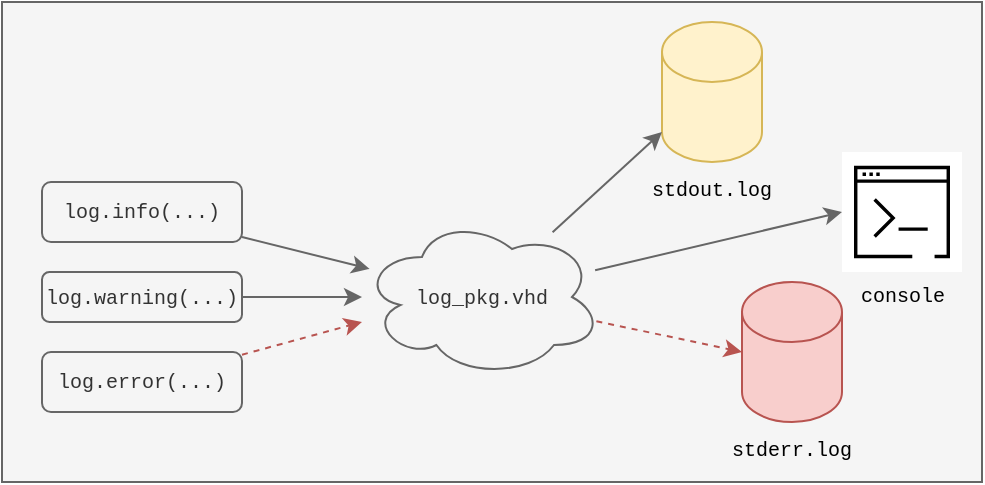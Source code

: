 <mxfile>
    <diagram id="6b7KEzJsmIcZ2QdaATh2" name="Page-1">
        <mxGraphModel dx="1268" dy="807" grid="1" gridSize="10" guides="1" tooltips="1" connect="1" arrows="1" fold="1" page="1" pageScale="1" pageWidth="850" pageHeight="1100" math="0" shadow="0">
            <root>
                <mxCell id="0"/>
                <mxCell id="1" parent="0"/>
                <mxCell id="26" value="" style="rounded=0;whiteSpace=wrap;html=1;fontFamily=Courier New;fontSize=10;fillColor=#f5f5f5;fontColor=#333333;strokeColor=#666666;" vertex="1" parent="1">
                    <mxGeometry x="100" y="310" width="490" height="240" as="geometry"/>
                </mxCell>
                <mxCell id="7" value="&lt;br&gt;&lt;br&gt;&lt;br&gt;&lt;br&gt;&lt;br&gt;&lt;br&gt;stderr.log" style="shape=cylinder3;whiteSpace=wrap;html=1;boundedLbl=1;backgroundOutline=1;size=15;fontSize=10;fontFamily=Courier New;fillColor=#f8cecc;strokeColor=#b85450;" vertex="1" parent="1">
                    <mxGeometry x="470" y="450" width="50" height="70" as="geometry"/>
                </mxCell>
                <mxCell id="21" style="edgeStyle=none;rounded=0;html=1;fontFamily=Courier New;fontSize=10;fillColor=#f5f5f5;strokeColor=#666666;" edge="1" parent="1" source="12" target="18">
                    <mxGeometry relative="1" as="geometry"/>
                </mxCell>
                <mxCell id="12" value="log.info(...)" style="rounded=1;whiteSpace=wrap;html=1;fontSize=10;fontFamily=Courier New;fillColor=#f5f5f5;fontColor=#333333;strokeColor=#666666;" vertex="1" parent="1">
                    <mxGeometry x="120" y="400" width="100" height="30" as="geometry"/>
                </mxCell>
                <mxCell id="13" value="console" style="sketch=0;points=[[0,0,0],[0.25,0,0],[0.5,0,0],[0.75,0,0],[1,0,0],[0,1,0],[0.25,1,0],[0.5,1,0],[0.75,1,0],[1,1,0],[0,0.25,0],[0,0.5,0],[0,0.75,0],[1,0.25,0],[1,0.5,0],[1,0.75,0]];outlineConnect=0;gradientDirection=north;dashed=0;verticalLabelPosition=bottom;verticalAlign=top;align=center;html=1;fontSize=10;fontStyle=0;aspect=fixed;shape=mxgraph.aws4.resourceIcon;resIcon=mxgraph.aws4.command_line_interface;fontFamily=Courier New;" vertex="1" parent="1">
                    <mxGeometry x="520" y="385" width="60" height="60" as="geometry"/>
                </mxCell>
                <mxCell id="20" style="edgeStyle=none;rounded=0;html=1;fontFamily=Courier New;fontSize=10;fillColor=#f5f5f5;strokeColor=#666666;" edge="1" parent="1" source="14" target="18">
                    <mxGeometry relative="1" as="geometry"/>
                </mxCell>
                <mxCell id="14" value="log.warning(...)" style="rounded=1;whiteSpace=wrap;html=1;fontSize=10;fontFamily=Courier New;fillColor=#f5f5f5;fontColor=#333333;strokeColor=#666666;" vertex="1" parent="1">
                    <mxGeometry x="120" y="445" width="100" height="25" as="geometry"/>
                </mxCell>
                <mxCell id="19" style="edgeStyle=none;rounded=0;html=1;fontFamily=Courier New;fontSize=10;dashed=1;fillColor=#f8cecc;strokeColor=#b85450;" edge="1" parent="1" source="15">
                    <mxGeometry relative="1" as="geometry">
                        <mxPoint x="280" y="470" as="targetPoint"/>
                    </mxGeometry>
                </mxCell>
                <mxCell id="15" value="log.error(...)" style="rounded=1;whiteSpace=wrap;html=1;fontSize=10;fontFamily=Courier New;fillColor=#f5f5f5;fontColor=#333333;strokeColor=#666666;" vertex="1" parent="1">
                    <mxGeometry x="120" y="485" width="100" height="30" as="geometry"/>
                </mxCell>
                <mxCell id="17" value="&lt;br&gt;&lt;br&gt;&lt;br&gt;&lt;br&gt;&lt;br&gt;&lt;br&gt;stdout.log" style="shape=cylinder3;whiteSpace=wrap;html=1;boundedLbl=1;backgroundOutline=1;size=15;fontSize=10;fontFamily=Courier New;fillColor=#fff2cc;strokeColor=#d6b656;" vertex="1" parent="1">
                    <mxGeometry x="430" y="320" width="50" height="70" as="geometry"/>
                </mxCell>
                <mxCell id="22" style="edgeStyle=none;rounded=0;html=1;entryX=0;entryY=0.5;entryDx=0;entryDy=0;entryPerimeter=0;fontFamily=Courier New;fontSize=10;dashed=1;fillColor=#f8cecc;strokeColor=#b85450;" edge="1" parent="1" source="18" target="7">
                    <mxGeometry relative="1" as="geometry">
                        <mxPoint x="410" y="480" as="sourcePoint"/>
                    </mxGeometry>
                </mxCell>
                <mxCell id="23" style="edgeStyle=none;rounded=0;html=1;entryX=0;entryY=1;entryDx=0;entryDy=-15;entryPerimeter=0;fontFamily=Courier New;fontSize=10;fillColor=#f5f5f5;strokeColor=#666666;" edge="1" parent="1" source="18" target="17">
                    <mxGeometry relative="1" as="geometry"/>
                </mxCell>
                <mxCell id="24" style="edgeStyle=none;rounded=0;html=1;entryX=0;entryY=0.5;entryDx=0;entryDy=0;entryPerimeter=0;fontFamily=Courier New;fontSize=10;fillColor=#f5f5f5;strokeColor=#666666;" edge="1" parent="1" source="18" target="13">
                    <mxGeometry relative="1" as="geometry"/>
                </mxCell>
                <mxCell id="18" value="log_pkg.vhd" style="ellipse;shape=cloud;whiteSpace=wrap;html=1;fontFamily=Courier New;fontSize=10;fillColor=#f5f5f5;fontColor=#333333;strokeColor=#666666;" vertex="1" parent="1">
                    <mxGeometry x="280" y="417.5" width="120" height="80" as="geometry"/>
                </mxCell>
            </root>
        </mxGraphModel>
    </diagram>
</mxfile>